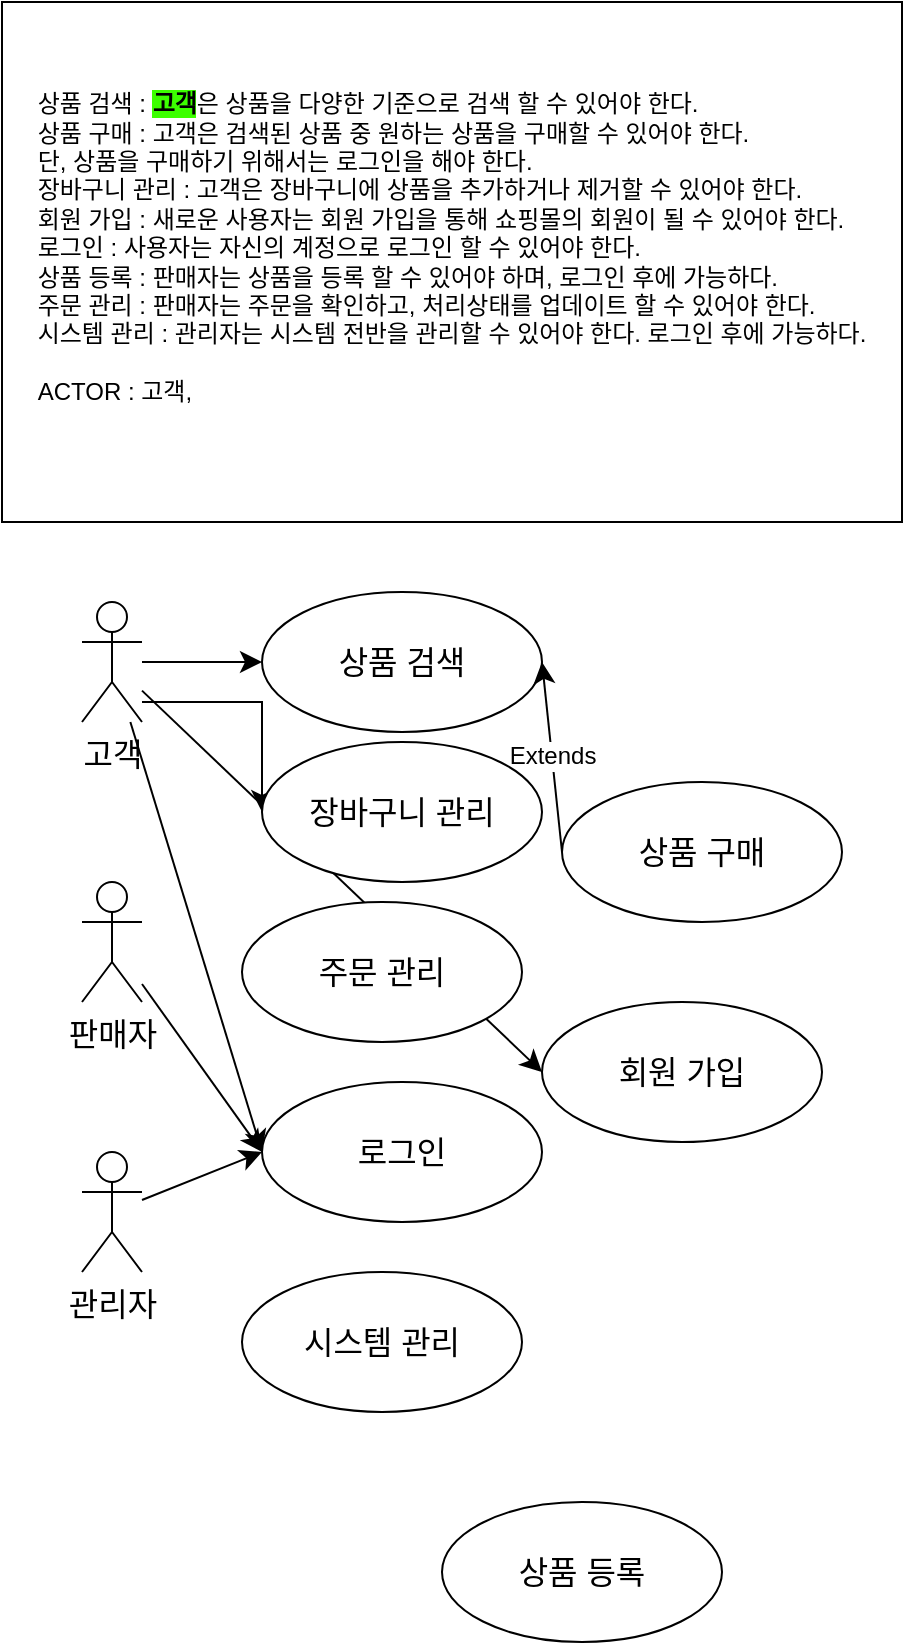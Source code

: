 <mxfile version="21.8.2" type="github">
  <diagram id="Ht1M8jgEwFfnCIfOTk4-" name="Page-1">
    <mxGraphModel dx="360" dy="783" grid="1" gridSize="10" guides="1" tooltips="1" connect="1" arrows="1" fold="1" page="1" pageScale="1" pageWidth="1169" pageHeight="827" math="0" shadow="0">
      <root>
        <mxCell id="0" />
        <mxCell id="1" parent="0" />
        <mxCell id="e8tlhrcb7yCJBZUDDpaf-1" value="&lt;div style=&quot;text-align: left;&quot;&gt;상품 검색 : &lt;b style=&quot;background-color: rgb(60, 255, 0);&quot;&gt;고객&lt;/b&gt;은 상품을 다양한 기준으로 검색 할 수 있어야 한다.&lt;/div&gt;&lt;div style=&quot;text-align: left;&quot;&gt;&lt;span style=&quot;background-color: initial;&quot;&gt;상품 구매 : 고객은 검색된 상품 중 원하는 상품을 구매할 수 있어야 한다.&lt;/span&gt;&lt;/div&gt;&lt;div style=&quot;text-align: left;&quot;&gt;&lt;span style=&quot;background-color: initial;&quot;&gt;단, 상품을 구매하기 위해서는 로그인을 해야 한다.&lt;/span&gt;&lt;/div&gt;&lt;div style=&quot;text-align: left;&quot;&gt;&lt;span style=&quot;background-color: initial;&quot;&gt;장바구니 관리 : 고객은 장바구니에 상품을 추가하거나 제거할 수 있어야 한다.&lt;/span&gt;&lt;/div&gt;&lt;div style=&quot;text-align: left;&quot;&gt;&lt;span style=&quot;background-color: initial;&quot;&gt;회원 가입 : 새로운 사용자는 회원 가입을 통해 쇼핑몰의 회원이 될 수 있어야 한다.&lt;/span&gt;&lt;/div&gt;&lt;div style=&quot;text-align: left;&quot;&gt;&lt;span style=&quot;background-color: initial;&quot;&gt;로그인 : 사용자는 자신의 계정으로 로그인 할 수 있어야 한다.&lt;/span&gt;&lt;/div&gt;&lt;div style=&quot;text-align: left;&quot;&gt;&lt;span style=&quot;background-color: initial;&quot;&gt;상품 등록 : 판매자는 상품을 등록 할 수 있어야 하며, 로그인 후에 가능하다.&lt;/span&gt;&lt;/div&gt;&lt;div style=&quot;text-align: left;&quot;&gt;주문 관리 : 판매자는 주문을 확인하고, 처리상태를 업데이트 할 수 있어야 한다.&lt;/div&gt;&lt;div style=&quot;text-align: left;&quot;&gt;시스템 관리 : 관리자는 시스템 전반을 관리할 수 있어야 한다. 로그인 후에 가능하다.&lt;/div&gt;&lt;div style=&quot;text-align: left;&quot;&gt;&lt;br&gt;&lt;/div&gt;&lt;div style=&quot;text-align: left;&quot;&gt;ACTOR : 고객,&amp;nbsp;&lt;/div&gt;&lt;div style=&quot;text-align: left;&quot;&gt;&lt;br&gt;&lt;/div&gt;" style="rounded=0;whiteSpace=wrap;html=1;" parent="1" vertex="1">
          <mxGeometry x="50" y="70" width="450" height="260" as="geometry" />
        </mxCell>
        <mxCell id="2WpUeK5QK90Ev0a1Pu0f-12" style="edgeStyle=none;curved=1;rounded=0;orthogonalLoop=1;jettySize=auto;html=1;entryX=0;entryY=0.5;entryDx=0;entryDy=0;fontSize=12;startSize=8;endSize=8;" edge="1" parent="1" source="2WpUeK5QK90Ev0a1Pu0f-1" target="2WpUeK5QK90Ev0a1Pu0f-4">
          <mxGeometry relative="1" as="geometry" />
        </mxCell>
        <mxCell id="2WpUeK5QK90Ev0a1Pu0f-14" style="edgeStyle=none;curved=1;rounded=0;orthogonalLoop=1;jettySize=auto;html=1;entryX=0;entryY=0.5;entryDx=0;entryDy=0;fontSize=12;startSize=8;endSize=8;" edge="1" parent="1" source="2WpUeK5QK90Ev0a1Pu0f-1" target="2WpUeK5QK90Ev0a1Pu0f-8">
          <mxGeometry relative="1" as="geometry" />
        </mxCell>
        <mxCell id="2WpUeK5QK90Ev0a1Pu0f-15" style="edgeStyle=none;curved=1;rounded=0;orthogonalLoop=1;jettySize=auto;html=1;entryX=0;entryY=0.5;entryDx=0;entryDy=0;fontSize=12;startSize=8;endSize=8;" edge="1" parent="1" source="2WpUeK5QK90Ev0a1Pu0f-1" target="2WpUeK5QK90Ev0a1Pu0f-7">
          <mxGeometry relative="1" as="geometry" />
        </mxCell>
        <mxCell id="2WpUeK5QK90Ev0a1Pu0f-16" style="edgeStyle=orthogonalEdgeStyle;rounded=0;orthogonalLoop=1;jettySize=auto;html=1;entryX=0;entryY=0.5;entryDx=0;entryDy=0;fontSize=12;startSize=8;endSize=8;" edge="1" parent="1" source="2WpUeK5QK90Ev0a1Pu0f-1" target="2WpUeK5QK90Ev0a1Pu0f-6">
          <mxGeometry relative="1" as="geometry">
            <Array as="points">
              <mxPoint x="180" y="420" />
            </Array>
          </mxGeometry>
        </mxCell>
        <mxCell id="2WpUeK5QK90Ev0a1Pu0f-1" value="고객" style="shape=umlActor;verticalLabelPosition=bottom;verticalAlign=top;html=1;fontSize=16;" vertex="1" parent="1">
          <mxGeometry x="90" y="370" width="30" height="60" as="geometry" />
        </mxCell>
        <mxCell id="2WpUeK5QK90Ev0a1Pu0f-18" style="edgeStyle=none;curved=1;rounded=0;orthogonalLoop=1;jettySize=auto;html=1;fontSize=12;startSize=8;endSize=8;entryX=0;entryY=0.5;entryDx=0;entryDy=0;" edge="1" parent="1" source="2WpUeK5QK90Ev0a1Pu0f-2" target="2WpUeK5QK90Ev0a1Pu0f-8">
          <mxGeometry relative="1" as="geometry">
            <mxPoint x="180" y="640" as="targetPoint" />
          </mxGeometry>
        </mxCell>
        <mxCell id="2WpUeK5QK90Ev0a1Pu0f-2" value="판매자" style="shape=umlActor;verticalLabelPosition=bottom;verticalAlign=top;html=1;fontSize=16;" vertex="1" parent="1">
          <mxGeometry x="90" y="510" width="30" height="60" as="geometry" />
        </mxCell>
        <mxCell id="2WpUeK5QK90Ev0a1Pu0f-19" style="edgeStyle=none;curved=1;rounded=0;orthogonalLoop=1;jettySize=auto;html=1;entryX=0;entryY=0.5;entryDx=0;entryDy=0;fontSize=12;startSize=8;endSize=8;" edge="1" parent="1" source="2WpUeK5QK90Ev0a1Pu0f-3" target="2WpUeK5QK90Ev0a1Pu0f-8">
          <mxGeometry relative="1" as="geometry" />
        </mxCell>
        <mxCell id="2WpUeK5QK90Ev0a1Pu0f-3" value="관리자" style="shape=umlActor;verticalLabelPosition=bottom;verticalAlign=top;html=1;fontSize=16;" vertex="1" parent="1">
          <mxGeometry x="90" y="645" width="30" height="60" as="geometry" />
        </mxCell>
        <mxCell id="2WpUeK5QK90Ev0a1Pu0f-4" value="상품 검색" style="ellipse;whiteSpace=wrap;html=1;fontSize=16;" vertex="1" parent="1">
          <mxGeometry x="180" y="365" width="140" height="70" as="geometry" />
        </mxCell>
        <mxCell id="2WpUeK5QK90Ev0a1Pu0f-17" value="Extends" style="edgeStyle=none;curved=1;rounded=0;orthogonalLoop=1;jettySize=auto;html=1;entryX=1;entryY=0.5;entryDx=0;entryDy=0;fontSize=12;startSize=8;endSize=8;exitX=0;exitY=0.5;exitDx=0;exitDy=0;" edge="1" parent="1" source="2WpUeK5QK90Ev0a1Pu0f-5" target="2WpUeK5QK90Ev0a1Pu0f-4">
          <mxGeometry relative="1" as="geometry" />
        </mxCell>
        <mxCell id="2WpUeK5QK90Ev0a1Pu0f-5" value="상품 구매" style="ellipse;whiteSpace=wrap;html=1;fontSize=16;" vertex="1" parent="1">
          <mxGeometry x="330" y="460" width="140" height="70" as="geometry" />
        </mxCell>
        <mxCell id="2WpUeK5QK90Ev0a1Pu0f-6" value="장바구니 관리" style="ellipse;whiteSpace=wrap;html=1;fontSize=16;" vertex="1" parent="1">
          <mxGeometry x="180" y="440" width="140" height="70" as="geometry" />
        </mxCell>
        <mxCell id="2WpUeK5QK90Ev0a1Pu0f-7" value="회원 가입" style="ellipse;whiteSpace=wrap;html=1;fontSize=16;" vertex="1" parent="1">
          <mxGeometry x="320" y="570" width="140" height="70" as="geometry" />
        </mxCell>
        <mxCell id="2WpUeK5QK90Ev0a1Pu0f-8" value="로그인" style="ellipse;whiteSpace=wrap;html=1;fontSize=16;" vertex="1" parent="1">
          <mxGeometry x="180" y="610" width="140" height="70" as="geometry" />
        </mxCell>
        <mxCell id="2WpUeK5QK90Ev0a1Pu0f-9" value="상품 등록" style="ellipse;whiteSpace=wrap;html=1;fontSize=16;" vertex="1" parent="1">
          <mxGeometry x="270" y="820" width="140" height="70" as="geometry" />
        </mxCell>
        <mxCell id="2WpUeK5QK90Ev0a1Pu0f-10" value="주문 관리" style="ellipse;whiteSpace=wrap;html=1;fontSize=16;" vertex="1" parent="1">
          <mxGeometry x="170" y="520" width="140" height="70" as="geometry" />
        </mxCell>
        <mxCell id="2WpUeK5QK90Ev0a1Pu0f-11" value="시스템 관리" style="ellipse;whiteSpace=wrap;html=1;fontSize=16;" vertex="1" parent="1">
          <mxGeometry x="170" y="705" width="140" height="70" as="geometry" />
        </mxCell>
      </root>
    </mxGraphModel>
  </diagram>
</mxfile>
